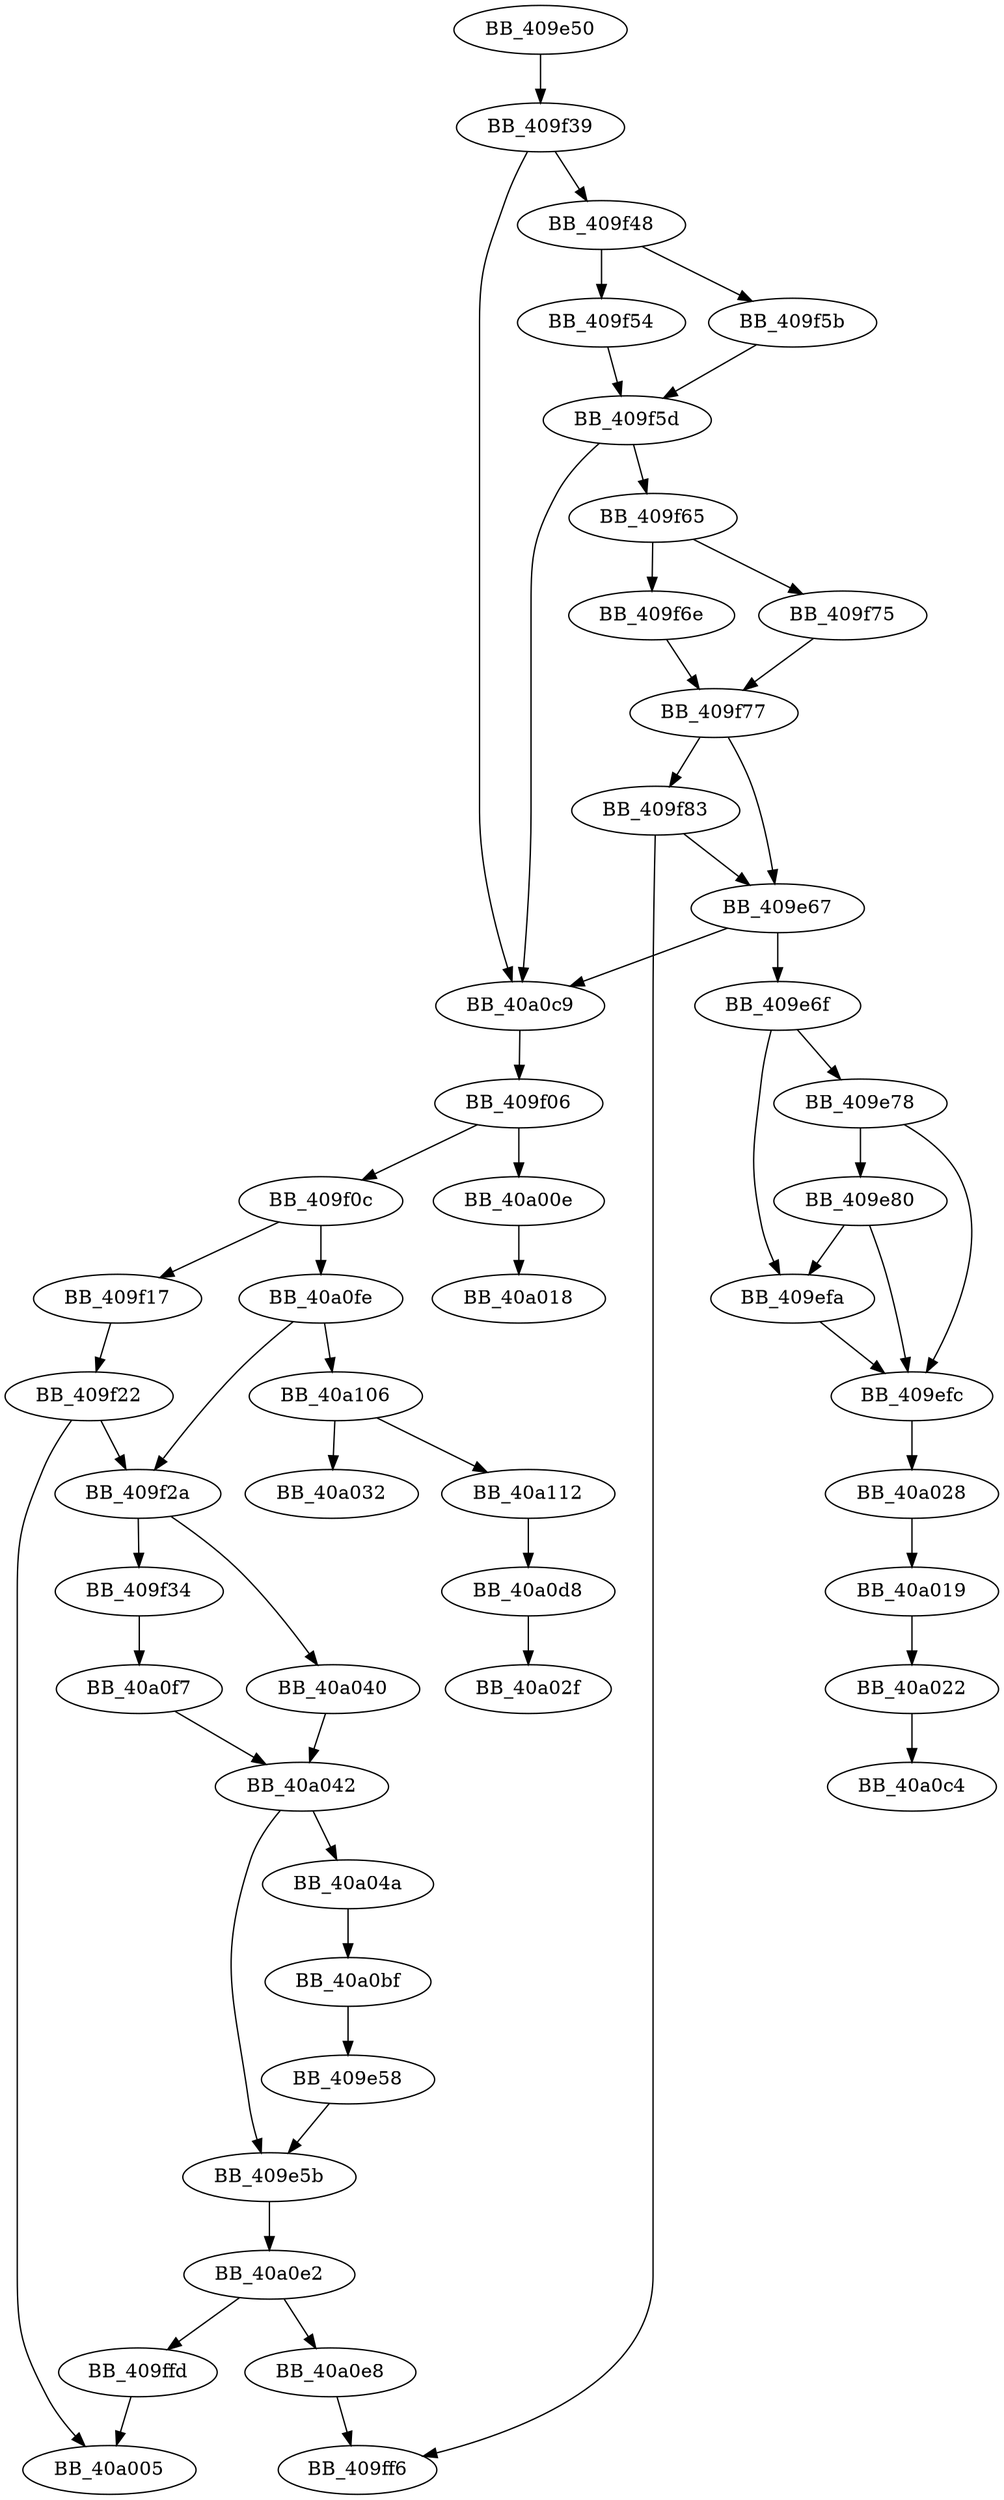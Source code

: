 DiGraph sub_409E50{
BB_409e50->BB_409f39
BB_409e58->BB_409e5b
BB_409e5b->BB_40a0e2
BB_409e67->BB_409e6f
BB_409e67->BB_40a0c9
BB_409e6f->BB_409e78
BB_409e6f->BB_409efa
BB_409e78->BB_409e80
BB_409e78->BB_409efc
BB_409e80->BB_409efa
BB_409e80->BB_409efc
BB_409efa->BB_409efc
BB_409efc->BB_40a028
BB_409f06->BB_409f0c
BB_409f06->BB_40a00e
BB_409f0c->BB_409f17
BB_409f0c->BB_40a0fe
BB_409f17->BB_409f22
BB_409f22->BB_409f2a
BB_409f22->BB_40a005
BB_409f2a->BB_409f34
BB_409f2a->BB_40a040
BB_409f34->BB_40a0f7
BB_409f39->BB_409f48
BB_409f39->BB_40a0c9
BB_409f48->BB_409f54
BB_409f48->BB_409f5b
BB_409f54->BB_409f5d
BB_409f5b->BB_409f5d
BB_409f5d->BB_409f65
BB_409f5d->BB_40a0c9
BB_409f65->BB_409f6e
BB_409f65->BB_409f75
BB_409f6e->BB_409f77
BB_409f75->BB_409f77
BB_409f77->BB_409e67
BB_409f77->BB_409f83
BB_409f83->BB_409e67
BB_409f83->BB_409ff6
BB_409ffd->BB_40a005
BB_40a00e->BB_40a018
BB_40a019->BB_40a022
BB_40a022->BB_40a0c4
BB_40a028->BB_40a019
BB_40a040->BB_40a042
BB_40a042->BB_409e5b
BB_40a042->BB_40a04a
BB_40a04a->BB_40a0bf
BB_40a0bf->BB_409e58
BB_40a0c9->BB_409f06
BB_40a0d8->BB_40a02f
BB_40a0e2->BB_409ffd
BB_40a0e2->BB_40a0e8
BB_40a0e8->BB_409ff6
BB_40a0f7->BB_40a042
BB_40a0fe->BB_409f2a
BB_40a0fe->BB_40a106
BB_40a106->BB_40a032
BB_40a106->BB_40a112
BB_40a112->BB_40a0d8
}
